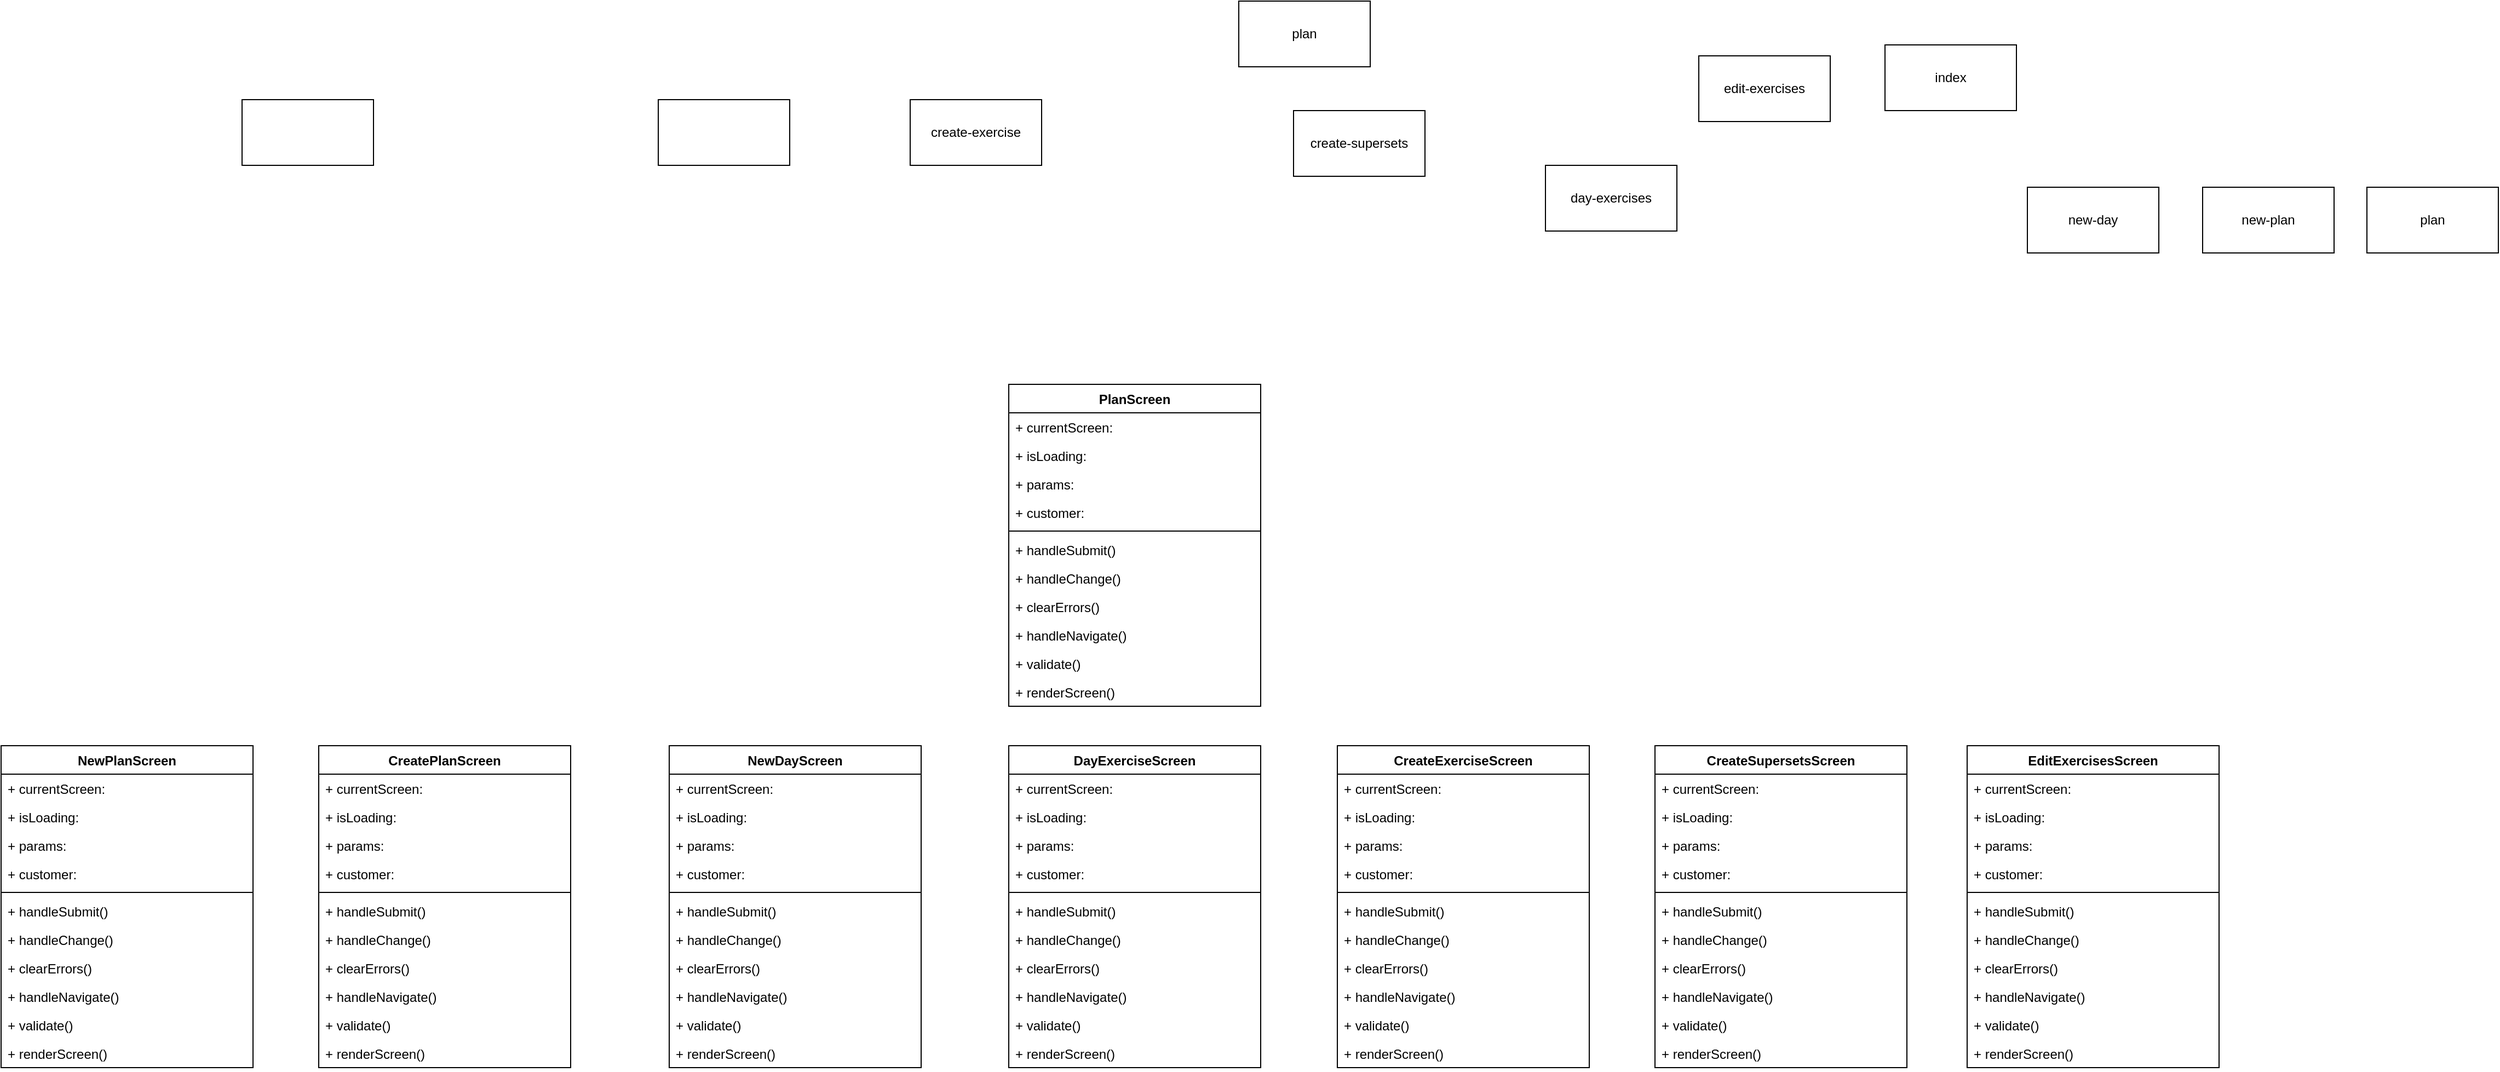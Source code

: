 <mxfile version="22.1.2" type="device">
  <diagram name="Page-1" id="orhrb_U4sWPSwwTpzmI8">
    <mxGraphModel dx="1853" dy="678" grid="1" gridSize="10" guides="1" tooltips="1" connect="1" arrows="1" fold="1" page="1" pageScale="1" pageWidth="827" pageHeight="1169" math="0" shadow="0">
      <root>
        <mxCell id="0" />
        <mxCell id="1" parent="0" />
        <mxCell id="VMNlSWo_XP4fWmH7iIUI-1" value="" style="rounded=0;whiteSpace=wrap;html=1;" parent="1" vertex="1">
          <mxGeometry x="-180" y="200" width="120" height="60" as="geometry" />
        </mxCell>
        <mxCell id="VMNlSWo_XP4fWmH7iIUI-2" value="" style="rounded=0;whiteSpace=wrap;html=1;" parent="1" vertex="1">
          <mxGeometry x="200" y="200" width="120" height="60" as="geometry" />
        </mxCell>
        <mxCell id="VMNlSWo_XP4fWmH7iIUI-3" value="plan" style="rounded=0;whiteSpace=wrap;html=1;" parent="1" vertex="1">
          <mxGeometry x="730" y="110" width="120" height="60" as="geometry" />
        </mxCell>
        <mxCell id="VMNlSWo_XP4fWmH7iIUI-5" value="create-exercise" style="rounded=0;whiteSpace=wrap;html=1;" parent="1" vertex="1">
          <mxGeometry x="430" y="200" width="120" height="60" as="geometry" />
        </mxCell>
        <mxCell id="VMNlSWo_XP4fWmH7iIUI-7" value="create-supersets" style="rounded=0;whiteSpace=wrap;html=1;" parent="1" vertex="1">
          <mxGeometry x="780" y="210" width="120" height="60" as="geometry" />
        </mxCell>
        <mxCell id="VMNlSWo_XP4fWmH7iIUI-8" value="day-exercises" style="rounded=0;whiteSpace=wrap;html=1;" parent="1" vertex="1">
          <mxGeometry x="1010" y="260" width="120" height="60" as="geometry" />
        </mxCell>
        <mxCell id="VMNlSWo_XP4fWmH7iIUI-9" value="edit-exercises" style="rounded=0;whiteSpace=wrap;html=1;" parent="1" vertex="1">
          <mxGeometry x="1150" y="160" width="120" height="60" as="geometry" />
        </mxCell>
        <mxCell id="VMNlSWo_XP4fWmH7iIUI-10" value="index" style="rounded=0;whiteSpace=wrap;html=1;" parent="1" vertex="1">
          <mxGeometry x="1320" y="150" width="120" height="60" as="geometry" />
        </mxCell>
        <mxCell id="VMNlSWo_XP4fWmH7iIUI-11" value="new-day" style="rounded=0;whiteSpace=wrap;html=1;" parent="1" vertex="1">
          <mxGeometry x="1450" y="280" width="120" height="60" as="geometry" />
        </mxCell>
        <mxCell id="VMNlSWo_XP4fWmH7iIUI-12" value="new-plan" style="rounded=0;whiteSpace=wrap;html=1;" parent="1" vertex="1">
          <mxGeometry x="1610" y="280" width="120" height="60" as="geometry" />
        </mxCell>
        <mxCell id="VMNlSWo_XP4fWmH7iIUI-13" value="plan" style="rounded=0;whiteSpace=wrap;html=1;" parent="1" vertex="1">
          <mxGeometry x="1760" y="280" width="120" height="60" as="geometry" />
        </mxCell>
        <mxCell id="VMNlSWo_XP4fWmH7iIUI-15" value="PlanScreen" style="swimlane;fontStyle=1;align=center;verticalAlign=top;childLayout=stackLayout;horizontal=1;startSize=26;horizontalStack=0;resizeParent=1;resizeParentMax=0;resizeLast=0;collapsible=1;marginBottom=0;whiteSpace=wrap;html=1;" parent="1" vertex="1">
          <mxGeometry x="520" y="460" width="230" height="294" as="geometry" />
        </mxCell>
        <mxCell id="VMNlSWo_XP4fWmH7iIUI-16" value="+&amp;nbsp;currentScreen&lt;span style=&quot;background-color: initial;&quot;&gt;:&amp;nbsp;&lt;br&gt;&lt;/span&gt;" style="text;strokeColor=none;fillColor=none;align=left;verticalAlign=top;spacingLeft=4;spacingRight=4;overflow=hidden;rotatable=0;points=[[0,0.5],[1,0.5]];portConstraint=eastwest;whiteSpace=wrap;html=1;" parent="VMNlSWo_XP4fWmH7iIUI-15" vertex="1">
          <mxGeometry y="26" width="230" height="26" as="geometry" />
        </mxCell>
        <mxCell id="VMNlSWo_XP4fWmH7iIUI-19" value="+&amp;nbsp;isLoading&lt;span style=&quot;background-color: initial;&quot;&gt;:&amp;nbsp;&lt;/span&gt;" style="text;strokeColor=none;fillColor=none;align=left;verticalAlign=top;spacingLeft=4;spacingRight=4;overflow=hidden;rotatable=0;points=[[0,0.5],[1,0.5]];portConstraint=eastwest;whiteSpace=wrap;html=1;" parent="VMNlSWo_XP4fWmH7iIUI-15" vertex="1">
          <mxGeometry y="52" width="230" height="26" as="geometry" />
        </mxCell>
        <mxCell id="VMNlSWo_XP4fWmH7iIUI-20" value="+&amp;nbsp;params&lt;span style=&quot;background-color: initial;&quot;&gt;:&amp;nbsp;&lt;/span&gt;" style="text;strokeColor=none;fillColor=none;align=left;verticalAlign=top;spacingLeft=4;spacingRight=4;overflow=hidden;rotatable=0;points=[[0,0.5],[1,0.5]];portConstraint=eastwest;whiteSpace=wrap;html=1;" parent="VMNlSWo_XP4fWmH7iIUI-15" vertex="1">
          <mxGeometry y="78" width="230" height="26" as="geometry" />
        </mxCell>
        <mxCell id="VMNlSWo_XP4fWmH7iIUI-21" value="+&amp;nbsp;customer&lt;span style=&quot;background-color: initial;&quot;&gt;:&amp;nbsp;&lt;/span&gt;" style="text;strokeColor=none;fillColor=none;align=left;verticalAlign=top;spacingLeft=4;spacingRight=4;overflow=hidden;rotatable=0;points=[[0,0.5],[1,0.5]];portConstraint=eastwest;whiteSpace=wrap;html=1;" parent="VMNlSWo_XP4fWmH7iIUI-15" vertex="1">
          <mxGeometry y="104" width="230" height="26" as="geometry" />
        </mxCell>
        <mxCell id="VMNlSWo_XP4fWmH7iIUI-17" value="" style="line;strokeWidth=1;fillColor=none;align=left;verticalAlign=middle;spacingTop=-1;spacingLeft=3;spacingRight=3;rotatable=0;labelPosition=right;points=[];portConstraint=eastwest;strokeColor=inherit;" parent="VMNlSWo_XP4fWmH7iIUI-15" vertex="1">
          <mxGeometry y="130" width="230" height="8" as="geometry" />
        </mxCell>
        <mxCell id="VMNlSWo_XP4fWmH7iIUI-18" value="+ handleSubmit()" style="text;strokeColor=none;fillColor=none;align=left;verticalAlign=top;spacingLeft=4;spacingRight=4;overflow=hidden;rotatable=0;points=[[0,0.5],[1,0.5]];portConstraint=eastwest;whiteSpace=wrap;html=1;" parent="VMNlSWo_XP4fWmH7iIUI-15" vertex="1">
          <mxGeometry y="138" width="230" height="26" as="geometry" />
        </mxCell>
        <mxCell id="VMNlSWo_XP4fWmH7iIUI-29" value="+&amp;nbsp;handleChange&lt;span style=&quot;background-color: initial;&quot;&gt;()&lt;/span&gt;" style="text;strokeColor=none;fillColor=none;align=left;verticalAlign=top;spacingLeft=4;spacingRight=4;overflow=hidden;rotatable=0;points=[[0,0.5],[1,0.5]];portConstraint=eastwest;whiteSpace=wrap;html=1;" parent="VMNlSWo_XP4fWmH7iIUI-15" vertex="1">
          <mxGeometry y="164" width="230" height="26" as="geometry" />
        </mxCell>
        <mxCell id="VMNlSWo_XP4fWmH7iIUI-30" value="+ clearErrors()" style="text;strokeColor=none;fillColor=none;align=left;verticalAlign=top;spacingLeft=4;spacingRight=4;overflow=hidden;rotatable=0;points=[[0,0.5],[1,0.5]];portConstraint=eastwest;whiteSpace=wrap;html=1;" parent="VMNlSWo_XP4fWmH7iIUI-15" vertex="1">
          <mxGeometry y="190" width="230" height="26" as="geometry" />
        </mxCell>
        <mxCell id="VMNlSWo_XP4fWmH7iIUI-31" value="+ handleNavigate()" style="text;strokeColor=none;fillColor=none;align=left;verticalAlign=top;spacingLeft=4;spacingRight=4;overflow=hidden;rotatable=0;points=[[0,0.5],[1,0.5]];portConstraint=eastwest;whiteSpace=wrap;html=1;" parent="VMNlSWo_XP4fWmH7iIUI-15" vertex="1">
          <mxGeometry y="216" width="230" height="26" as="geometry" />
        </mxCell>
        <mxCell id="VMNlSWo_XP4fWmH7iIUI-32" value="+ validate()" style="text;strokeColor=none;fillColor=none;align=left;verticalAlign=top;spacingLeft=4;spacingRight=4;overflow=hidden;rotatable=0;points=[[0,0.5],[1,0.5]];portConstraint=eastwest;whiteSpace=wrap;html=1;" parent="VMNlSWo_XP4fWmH7iIUI-15" vertex="1">
          <mxGeometry y="242" width="230" height="26" as="geometry" />
        </mxCell>
        <mxCell id="VMNlSWo_XP4fWmH7iIUI-33" value="+ renderScreen()" style="text;strokeColor=none;fillColor=none;align=left;verticalAlign=top;spacingLeft=4;spacingRight=4;overflow=hidden;rotatable=0;points=[[0,0.5],[1,0.5]];portConstraint=eastwest;whiteSpace=wrap;html=1;" parent="VMNlSWo_XP4fWmH7iIUI-15" vertex="1">
          <mxGeometry y="268" width="230" height="26" as="geometry" />
        </mxCell>
        <mxCell id="VMNlSWo_XP4fWmH7iIUI-36" value="NewPlanScreen" style="swimlane;fontStyle=1;align=center;verticalAlign=top;childLayout=stackLayout;horizontal=1;startSize=26;horizontalStack=0;resizeParent=1;resizeParentMax=0;resizeLast=0;collapsible=1;marginBottom=0;whiteSpace=wrap;html=1;" parent="1" vertex="1">
          <mxGeometry x="-400" y="790" width="230" height="294" as="geometry" />
        </mxCell>
        <mxCell id="VMNlSWo_XP4fWmH7iIUI-37" value="+&amp;nbsp;currentScreen&lt;span style=&quot;background-color: initial;&quot;&gt;:&amp;nbsp;&lt;br&gt;&lt;/span&gt;" style="text;strokeColor=none;fillColor=none;align=left;verticalAlign=top;spacingLeft=4;spacingRight=4;overflow=hidden;rotatable=0;points=[[0,0.5],[1,0.5]];portConstraint=eastwest;whiteSpace=wrap;html=1;" parent="VMNlSWo_XP4fWmH7iIUI-36" vertex="1">
          <mxGeometry y="26" width="230" height="26" as="geometry" />
        </mxCell>
        <mxCell id="VMNlSWo_XP4fWmH7iIUI-38" value="+&amp;nbsp;isLoading&lt;span style=&quot;background-color: initial;&quot;&gt;:&amp;nbsp;&lt;/span&gt;" style="text;strokeColor=none;fillColor=none;align=left;verticalAlign=top;spacingLeft=4;spacingRight=4;overflow=hidden;rotatable=0;points=[[0,0.5],[1,0.5]];portConstraint=eastwest;whiteSpace=wrap;html=1;" parent="VMNlSWo_XP4fWmH7iIUI-36" vertex="1">
          <mxGeometry y="52" width="230" height="26" as="geometry" />
        </mxCell>
        <mxCell id="VMNlSWo_XP4fWmH7iIUI-39" value="+&amp;nbsp;params&lt;span style=&quot;background-color: initial;&quot;&gt;:&amp;nbsp;&lt;/span&gt;" style="text;strokeColor=none;fillColor=none;align=left;verticalAlign=top;spacingLeft=4;spacingRight=4;overflow=hidden;rotatable=0;points=[[0,0.5],[1,0.5]];portConstraint=eastwest;whiteSpace=wrap;html=1;" parent="VMNlSWo_XP4fWmH7iIUI-36" vertex="1">
          <mxGeometry y="78" width="230" height="26" as="geometry" />
        </mxCell>
        <mxCell id="VMNlSWo_XP4fWmH7iIUI-40" value="+&amp;nbsp;customer&lt;span style=&quot;background-color: initial;&quot;&gt;:&amp;nbsp;&lt;/span&gt;" style="text;strokeColor=none;fillColor=none;align=left;verticalAlign=top;spacingLeft=4;spacingRight=4;overflow=hidden;rotatable=0;points=[[0,0.5],[1,0.5]];portConstraint=eastwest;whiteSpace=wrap;html=1;" parent="VMNlSWo_XP4fWmH7iIUI-36" vertex="1">
          <mxGeometry y="104" width="230" height="26" as="geometry" />
        </mxCell>
        <mxCell id="VMNlSWo_XP4fWmH7iIUI-41" value="" style="line;strokeWidth=1;fillColor=none;align=left;verticalAlign=middle;spacingTop=-1;spacingLeft=3;spacingRight=3;rotatable=0;labelPosition=right;points=[];portConstraint=eastwest;strokeColor=inherit;" parent="VMNlSWo_XP4fWmH7iIUI-36" vertex="1">
          <mxGeometry y="130" width="230" height="8" as="geometry" />
        </mxCell>
        <mxCell id="VMNlSWo_XP4fWmH7iIUI-42" value="+ handleSubmit()" style="text;strokeColor=none;fillColor=none;align=left;verticalAlign=top;spacingLeft=4;spacingRight=4;overflow=hidden;rotatable=0;points=[[0,0.5],[1,0.5]];portConstraint=eastwest;whiteSpace=wrap;html=1;" parent="VMNlSWo_XP4fWmH7iIUI-36" vertex="1">
          <mxGeometry y="138" width="230" height="26" as="geometry" />
        </mxCell>
        <mxCell id="VMNlSWo_XP4fWmH7iIUI-43" value="+&amp;nbsp;handleChange&lt;span style=&quot;background-color: initial;&quot;&gt;()&lt;/span&gt;" style="text;strokeColor=none;fillColor=none;align=left;verticalAlign=top;spacingLeft=4;spacingRight=4;overflow=hidden;rotatable=0;points=[[0,0.5],[1,0.5]];portConstraint=eastwest;whiteSpace=wrap;html=1;" parent="VMNlSWo_XP4fWmH7iIUI-36" vertex="1">
          <mxGeometry y="164" width="230" height="26" as="geometry" />
        </mxCell>
        <mxCell id="VMNlSWo_XP4fWmH7iIUI-44" value="+ clearErrors()" style="text;strokeColor=none;fillColor=none;align=left;verticalAlign=top;spacingLeft=4;spacingRight=4;overflow=hidden;rotatable=0;points=[[0,0.5],[1,0.5]];portConstraint=eastwest;whiteSpace=wrap;html=1;" parent="VMNlSWo_XP4fWmH7iIUI-36" vertex="1">
          <mxGeometry y="190" width="230" height="26" as="geometry" />
        </mxCell>
        <mxCell id="VMNlSWo_XP4fWmH7iIUI-45" value="+ handleNavigate()" style="text;strokeColor=none;fillColor=none;align=left;verticalAlign=top;spacingLeft=4;spacingRight=4;overflow=hidden;rotatable=0;points=[[0,0.5],[1,0.5]];portConstraint=eastwest;whiteSpace=wrap;html=1;" parent="VMNlSWo_XP4fWmH7iIUI-36" vertex="1">
          <mxGeometry y="216" width="230" height="26" as="geometry" />
        </mxCell>
        <mxCell id="VMNlSWo_XP4fWmH7iIUI-46" value="+ validate()" style="text;strokeColor=none;fillColor=none;align=left;verticalAlign=top;spacingLeft=4;spacingRight=4;overflow=hidden;rotatable=0;points=[[0,0.5],[1,0.5]];portConstraint=eastwest;whiteSpace=wrap;html=1;" parent="VMNlSWo_XP4fWmH7iIUI-36" vertex="1">
          <mxGeometry y="242" width="230" height="26" as="geometry" />
        </mxCell>
        <mxCell id="VMNlSWo_XP4fWmH7iIUI-47" value="+ renderScreen()" style="text;strokeColor=none;fillColor=none;align=left;verticalAlign=top;spacingLeft=4;spacingRight=4;overflow=hidden;rotatable=0;points=[[0,0.5],[1,0.5]];portConstraint=eastwest;whiteSpace=wrap;html=1;" parent="VMNlSWo_XP4fWmH7iIUI-36" vertex="1">
          <mxGeometry y="268" width="230" height="26" as="geometry" />
        </mxCell>
        <mxCell id="VMNlSWo_XP4fWmH7iIUI-50" value="CreatePlanScreen" style="swimlane;fontStyle=1;align=center;verticalAlign=top;childLayout=stackLayout;horizontal=1;startSize=26;horizontalStack=0;resizeParent=1;resizeParentMax=0;resizeLast=0;collapsible=1;marginBottom=0;whiteSpace=wrap;html=1;" parent="1" vertex="1">
          <mxGeometry x="-110" y="790" width="230" height="294" as="geometry" />
        </mxCell>
        <mxCell id="VMNlSWo_XP4fWmH7iIUI-51" value="+&amp;nbsp;currentScreen&lt;span style=&quot;background-color: initial;&quot;&gt;:&amp;nbsp;&lt;br&gt;&lt;/span&gt;" style="text;strokeColor=none;fillColor=none;align=left;verticalAlign=top;spacingLeft=4;spacingRight=4;overflow=hidden;rotatable=0;points=[[0,0.5],[1,0.5]];portConstraint=eastwest;whiteSpace=wrap;html=1;" parent="VMNlSWo_XP4fWmH7iIUI-50" vertex="1">
          <mxGeometry y="26" width="230" height="26" as="geometry" />
        </mxCell>
        <mxCell id="VMNlSWo_XP4fWmH7iIUI-52" value="+&amp;nbsp;isLoading&lt;span style=&quot;background-color: initial;&quot;&gt;:&amp;nbsp;&lt;/span&gt;" style="text;strokeColor=none;fillColor=none;align=left;verticalAlign=top;spacingLeft=4;spacingRight=4;overflow=hidden;rotatable=0;points=[[0,0.5],[1,0.5]];portConstraint=eastwest;whiteSpace=wrap;html=1;" parent="VMNlSWo_XP4fWmH7iIUI-50" vertex="1">
          <mxGeometry y="52" width="230" height="26" as="geometry" />
        </mxCell>
        <mxCell id="VMNlSWo_XP4fWmH7iIUI-53" value="+&amp;nbsp;params&lt;span style=&quot;background-color: initial;&quot;&gt;:&amp;nbsp;&lt;/span&gt;" style="text;strokeColor=none;fillColor=none;align=left;verticalAlign=top;spacingLeft=4;spacingRight=4;overflow=hidden;rotatable=0;points=[[0,0.5],[1,0.5]];portConstraint=eastwest;whiteSpace=wrap;html=1;" parent="VMNlSWo_XP4fWmH7iIUI-50" vertex="1">
          <mxGeometry y="78" width="230" height="26" as="geometry" />
        </mxCell>
        <mxCell id="VMNlSWo_XP4fWmH7iIUI-54" value="+&amp;nbsp;customer&lt;span style=&quot;background-color: initial;&quot;&gt;:&amp;nbsp;&lt;/span&gt;" style="text;strokeColor=none;fillColor=none;align=left;verticalAlign=top;spacingLeft=4;spacingRight=4;overflow=hidden;rotatable=0;points=[[0,0.5],[1,0.5]];portConstraint=eastwest;whiteSpace=wrap;html=1;" parent="VMNlSWo_XP4fWmH7iIUI-50" vertex="1">
          <mxGeometry y="104" width="230" height="26" as="geometry" />
        </mxCell>
        <mxCell id="VMNlSWo_XP4fWmH7iIUI-55" value="" style="line;strokeWidth=1;fillColor=none;align=left;verticalAlign=middle;spacingTop=-1;spacingLeft=3;spacingRight=3;rotatable=0;labelPosition=right;points=[];portConstraint=eastwest;strokeColor=inherit;" parent="VMNlSWo_XP4fWmH7iIUI-50" vertex="1">
          <mxGeometry y="130" width="230" height="8" as="geometry" />
        </mxCell>
        <mxCell id="VMNlSWo_XP4fWmH7iIUI-56" value="+ handleSubmit()" style="text;strokeColor=none;fillColor=none;align=left;verticalAlign=top;spacingLeft=4;spacingRight=4;overflow=hidden;rotatable=0;points=[[0,0.5],[1,0.5]];portConstraint=eastwest;whiteSpace=wrap;html=1;" parent="VMNlSWo_XP4fWmH7iIUI-50" vertex="1">
          <mxGeometry y="138" width="230" height="26" as="geometry" />
        </mxCell>
        <mxCell id="VMNlSWo_XP4fWmH7iIUI-57" value="+&amp;nbsp;handleChange&lt;span style=&quot;background-color: initial;&quot;&gt;()&lt;/span&gt;" style="text;strokeColor=none;fillColor=none;align=left;verticalAlign=top;spacingLeft=4;spacingRight=4;overflow=hidden;rotatable=0;points=[[0,0.5],[1,0.5]];portConstraint=eastwest;whiteSpace=wrap;html=1;" parent="VMNlSWo_XP4fWmH7iIUI-50" vertex="1">
          <mxGeometry y="164" width="230" height="26" as="geometry" />
        </mxCell>
        <mxCell id="VMNlSWo_XP4fWmH7iIUI-58" value="+ clearErrors()" style="text;strokeColor=none;fillColor=none;align=left;verticalAlign=top;spacingLeft=4;spacingRight=4;overflow=hidden;rotatable=0;points=[[0,0.5],[1,0.5]];portConstraint=eastwest;whiteSpace=wrap;html=1;" parent="VMNlSWo_XP4fWmH7iIUI-50" vertex="1">
          <mxGeometry y="190" width="230" height="26" as="geometry" />
        </mxCell>
        <mxCell id="VMNlSWo_XP4fWmH7iIUI-59" value="+ handleNavigate()" style="text;strokeColor=none;fillColor=none;align=left;verticalAlign=top;spacingLeft=4;spacingRight=4;overflow=hidden;rotatable=0;points=[[0,0.5],[1,0.5]];portConstraint=eastwest;whiteSpace=wrap;html=1;" parent="VMNlSWo_XP4fWmH7iIUI-50" vertex="1">
          <mxGeometry y="216" width="230" height="26" as="geometry" />
        </mxCell>
        <mxCell id="VMNlSWo_XP4fWmH7iIUI-60" value="+ validate()" style="text;strokeColor=none;fillColor=none;align=left;verticalAlign=top;spacingLeft=4;spacingRight=4;overflow=hidden;rotatable=0;points=[[0,0.5],[1,0.5]];portConstraint=eastwest;whiteSpace=wrap;html=1;" parent="VMNlSWo_XP4fWmH7iIUI-50" vertex="1">
          <mxGeometry y="242" width="230" height="26" as="geometry" />
        </mxCell>
        <mxCell id="VMNlSWo_XP4fWmH7iIUI-61" value="+ renderScreen()" style="text;strokeColor=none;fillColor=none;align=left;verticalAlign=top;spacingLeft=4;spacingRight=4;overflow=hidden;rotatable=0;points=[[0,0.5],[1,0.5]];portConstraint=eastwest;whiteSpace=wrap;html=1;" parent="VMNlSWo_XP4fWmH7iIUI-50" vertex="1">
          <mxGeometry y="268" width="230" height="26" as="geometry" />
        </mxCell>
        <mxCell id="VMNlSWo_XP4fWmH7iIUI-62" value="NewDayScreen" style="swimlane;fontStyle=1;align=center;verticalAlign=top;childLayout=stackLayout;horizontal=1;startSize=26;horizontalStack=0;resizeParent=1;resizeParentMax=0;resizeLast=0;collapsible=1;marginBottom=0;whiteSpace=wrap;html=1;" parent="1" vertex="1">
          <mxGeometry x="210" y="790" width="230" height="294" as="geometry" />
        </mxCell>
        <mxCell id="VMNlSWo_XP4fWmH7iIUI-63" value="+&amp;nbsp;currentScreen&lt;span style=&quot;background-color: initial;&quot;&gt;:&amp;nbsp;&lt;br&gt;&lt;/span&gt;" style="text;strokeColor=none;fillColor=none;align=left;verticalAlign=top;spacingLeft=4;spacingRight=4;overflow=hidden;rotatable=0;points=[[0,0.5],[1,0.5]];portConstraint=eastwest;whiteSpace=wrap;html=1;" parent="VMNlSWo_XP4fWmH7iIUI-62" vertex="1">
          <mxGeometry y="26" width="230" height="26" as="geometry" />
        </mxCell>
        <mxCell id="VMNlSWo_XP4fWmH7iIUI-64" value="+&amp;nbsp;isLoading&lt;span style=&quot;background-color: initial;&quot;&gt;:&amp;nbsp;&lt;/span&gt;" style="text;strokeColor=none;fillColor=none;align=left;verticalAlign=top;spacingLeft=4;spacingRight=4;overflow=hidden;rotatable=0;points=[[0,0.5],[1,0.5]];portConstraint=eastwest;whiteSpace=wrap;html=1;" parent="VMNlSWo_XP4fWmH7iIUI-62" vertex="1">
          <mxGeometry y="52" width="230" height="26" as="geometry" />
        </mxCell>
        <mxCell id="VMNlSWo_XP4fWmH7iIUI-65" value="+&amp;nbsp;params&lt;span style=&quot;background-color: initial;&quot;&gt;:&amp;nbsp;&lt;/span&gt;" style="text;strokeColor=none;fillColor=none;align=left;verticalAlign=top;spacingLeft=4;spacingRight=4;overflow=hidden;rotatable=0;points=[[0,0.5],[1,0.5]];portConstraint=eastwest;whiteSpace=wrap;html=1;" parent="VMNlSWo_XP4fWmH7iIUI-62" vertex="1">
          <mxGeometry y="78" width="230" height="26" as="geometry" />
        </mxCell>
        <mxCell id="VMNlSWo_XP4fWmH7iIUI-66" value="+&amp;nbsp;customer&lt;span style=&quot;background-color: initial;&quot;&gt;:&amp;nbsp;&lt;/span&gt;" style="text;strokeColor=none;fillColor=none;align=left;verticalAlign=top;spacingLeft=4;spacingRight=4;overflow=hidden;rotatable=0;points=[[0,0.5],[1,0.5]];portConstraint=eastwest;whiteSpace=wrap;html=1;" parent="VMNlSWo_XP4fWmH7iIUI-62" vertex="1">
          <mxGeometry y="104" width="230" height="26" as="geometry" />
        </mxCell>
        <mxCell id="VMNlSWo_XP4fWmH7iIUI-67" value="" style="line;strokeWidth=1;fillColor=none;align=left;verticalAlign=middle;spacingTop=-1;spacingLeft=3;spacingRight=3;rotatable=0;labelPosition=right;points=[];portConstraint=eastwest;strokeColor=inherit;" parent="VMNlSWo_XP4fWmH7iIUI-62" vertex="1">
          <mxGeometry y="130" width="230" height="8" as="geometry" />
        </mxCell>
        <mxCell id="VMNlSWo_XP4fWmH7iIUI-68" value="+ handleSubmit()" style="text;strokeColor=none;fillColor=none;align=left;verticalAlign=top;spacingLeft=4;spacingRight=4;overflow=hidden;rotatable=0;points=[[0,0.5],[1,0.5]];portConstraint=eastwest;whiteSpace=wrap;html=1;" parent="VMNlSWo_XP4fWmH7iIUI-62" vertex="1">
          <mxGeometry y="138" width="230" height="26" as="geometry" />
        </mxCell>
        <mxCell id="VMNlSWo_XP4fWmH7iIUI-69" value="+&amp;nbsp;handleChange&lt;span style=&quot;background-color: initial;&quot;&gt;()&lt;/span&gt;" style="text;strokeColor=none;fillColor=none;align=left;verticalAlign=top;spacingLeft=4;spacingRight=4;overflow=hidden;rotatable=0;points=[[0,0.5],[1,0.5]];portConstraint=eastwest;whiteSpace=wrap;html=1;" parent="VMNlSWo_XP4fWmH7iIUI-62" vertex="1">
          <mxGeometry y="164" width="230" height="26" as="geometry" />
        </mxCell>
        <mxCell id="VMNlSWo_XP4fWmH7iIUI-70" value="+ clearErrors()" style="text;strokeColor=none;fillColor=none;align=left;verticalAlign=top;spacingLeft=4;spacingRight=4;overflow=hidden;rotatable=0;points=[[0,0.5],[1,0.5]];portConstraint=eastwest;whiteSpace=wrap;html=1;" parent="VMNlSWo_XP4fWmH7iIUI-62" vertex="1">
          <mxGeometry y="190" width="230" height="26" as="geometry" />
        </mxCell>
        <mxCell id="VMNlSWo_XP4fWmH7iIUI-71" value="+ handleNavigate()" style="text;strokeColor=none;fillColor=none;align=left;verticalAlign=top;spacingLeft=4;spacingRight=4;overflow=hidden;rotatable=0;points=[[0,0.5],[1,0.5]];portConstraint=eastwest;whiteSpace=wrap;html=1;" parent="VMNlSWo_XP4fWmH7iIUI-62" vertex="1">
          <mxGeometry y="216" width="230" height="26" as="geometry" />
        </mxCell>
        <mxCell id="VMNlSWo_XP4fWmH7iIUI-72" value="+ validate()" style="text;strokeColor=none;fillColor=none;align=left;verticalAlign=top;spacingLeft=4;spacingRight=4;overflow=hidden;rotatable=0;points=[[0,0.5],[1,0.5]];portConstraint=eastwest;whiteSpace=wrap;html=1;" parent="VMNlSWo_XP4fWmH7iIUI-62" vertex="1">
          <mxGeometry y="242" width="230" height="26" as="geometry" />
        </mxCell>
        <mxCell id="VMNlSWo_XP4fWmH7iIUI-73" value="+ renderScreen()" style="text;strokeColor=none;fillColor=none;align=left;verticalAlign=top;spacingLeft=4;spacingRight=4;overflow=hidden;rotatable=0;points=[[0,0.5],[1,0.5]];portConstraint=eastwest;whiteSpace=wrap;html=1;" parent="VMNlSWo_XP4fWmH7iIUI-62" vertex="1">
          <mxGeometry y="268" width="230" height="26" as="geometry" />
        </mxCell>
        <mxCell id="VMNlSWo_XP4fWmH7iIUI-74" value="DayExerciseScreen" style="swimlane;fontStyle=1;align=center;verticalAlign=top;childLayout=stackLayout;horizontal=1;startSize=26;horizontalStack=0;resizeParent=1;resizeParentMax=0;resizeLast=0;collapsible=1;marginBottom=0;whiteSpace=wrap;html=1;" parent="1" vertex="1">
          <mxGeometry x="520" y="790" width="230" height="294" as="geometry" />
        </mxCell>
        <mxCell id="VMNlSWo_XP4fWmH7iIUI-75" value="+&amp;nbsp;currentScreen&lt;span style=&quot;background-color: initial;&quot;&gt;:&amp;nbsp;&lt;br&gt;&lt;/span&gt;" style="text;strokeColor=none;fillColor=none;align=left;verticalAlign=top;spacingLeft=4;spacingRight=4;overflow=hidden;rotatable=0;points=[[0,0.5],[1,0.5]];portConstraint=eastwest;whiteSpace=wrap;html=1;" parent="VMNlSWo_XP4fWmH7iIUI-74" vertex="1">
          <mxGeometry y="26" width="230" height="26" as="geometry" />
        </mxCell>
        <mxCell id="VMNlSWo_XP4fWmH7iIUI-76" value="+&amp;nbsp;isLoading&lt;span style=&quot;background-color: initial;&quot;&gt;:&amp;nbsp;&lt;/span&gt;" style="text;strokeColor=none;fillColor=none;align=left;verticalAlign=top;spacingLeft=4;spacingRight=4;overflow=hidden;rotatable=0;points=[[0,0.5],[1,0.5]];portConstraint=eastwest;whiteSpace=wrap;html=1;" parent="VMNlSWo_XP4fWmH7iIUI-74" vertex="1">
          <mxGeometry y="52" width="230" height="26" as="geometry" />
        </mxCell>
        <mxCell id="VMNlSWo_XP4fWmH7iIUI-77" value="+&amp;nbsp;params&lt;span style=&quot;background-color: initial;&quot;&gt;:&amp;nbsp;&lt;/span&gt;" style="text;strokeColor=none;fillColor=none;align=left;verticalAlign=top;spacingLeft=4;spacingRight=4;overflow=hidden;rotatable=0;points=[[0,0.5],[1,0.5]];portConstraint=eastwest;whiteSpace=wrap;html=1;" parent="VMNlSWo_XP4fWmH7iIUI-74" vertex="1">
          <mxGeometry y="78" width="230" height="26" as="geometry" />
        </mxCell>
        <mxCell id="VMNlSWo_XP4fWmH7iIUI-78" value="+&amp;nbsp;customer&lt;span style=&quot;background-color: initial;&quot;&gt;:&amp;nbsp;&lt;/span&gt;" style="text;strokeColor=none;fillColor=none;align=left;verticalAlign=top;spacingLeft=4;spacingRight=4;overflow=hidden;rotatable=0;points=[[0,0.5],[1,0.5]];portConstraint=eastwest;whiteSpace=wrap;html=1;" parent="VMNlSWo_XP4fWmH7iIUI-74" vertex="1">
          <mxGeometry y="104" width="230" height="26" as="geometry" />
        </mxCell>
        <mxCell id="VMNlSWo_XP4fWmH7iIUI-79" value="" style="line;strokeWidth=1;fillColor=none;align=left;verticalAlign=middle;spacingTop=-1;spacingLeft=3;spacingRight=3;rotatable=0;labelPosition=right;points=[];portConstraint=eastwest;strokeColor=inherit;" parent="VMNlSWo_XP4fWmH7iIUI-74" vertex="1">
          <mxGeometry y="130" width="230" height="8" as="geometry" />
        </mxCell>
        <mxCell id="VMNlSWo_XP4fWmH7iIUI-80" value="+ handleSubmit()" style="text;strokeColor=none;fillColor=none;align=left;verticalAlign=top;spacingLeft=4;spacingRight=4;overflow=hidden;rotatable=0;points=[[0,0.5],[1,0.5]];portConstraint=eastwest;whiteSpace=wrap;html=1;" parent="VMNlSWo_XP4fWmH7iIUI-74" vertex="1">
          <mxGeometry y="138" width="230" height="26" as="geometry" />
        </mxCell>
        <mxCell id="VMNlSWo_XP4fWmH7iIUI-81" value="+&amp;nbsp;handleChange&lt;span style=&quot;background-color: initial;&quot;&gt;()&lt;/span&gt;" style="text;strokeColor=none;fillColor=none;align=left;verticalAlign=top;spacingLeft=4;spacingRight=4;overflow=hidden;rotatable=0;points=[[0,0.5],[1,0.5]];portConstraint=eastwest;whiteSpace=wrap;html=1;" parent="VMNlSWo_XP4fWmH7iIUI-74" vertex="1">
          <mxGeometry y="164" width="230" height="26" as="geometry" />
        </mxCell>
        <mxCell id="VMNlSWo_XP4fWmH7iIUI-82" value="+ clearErrors()" style="text;strokeColor=none;fillColor=none;align=left;verticalAlign=top;spacingLeft=4;spacingRight=4;overflow=hidden;rotatable=0;points=[[0,0.5],[1,0.5]];portConstraint=eastwest;whiteSpace=wrap;html=1;" parent="VMNlSWo_XP4fWmH7iIUI-74" vertex="1">
          <mxGeometry y="190" width="230" height="26" as="geometry" />
        </mxCell>
        <mxCell id="VMNlSWo_XP4fWmH7iIUI-83" value="+ handleNavigate()" style="text;strokeColor=none;fillColor=none;align=left;verticalAlign=top;spacingLeft=4;spacingRight=4;overflow=hidden;rotatable=0;points=[[0,0.5],[1,0.5]];portConstraint=eastwest;whiteSpace=wrap;html=1;" parent="VMNlSWo_XP4fWmH7iIUI-74" vertex="1">
          <mxGeometry y="216" width="230" height="26" as="geometry" />
        </mxCell>
        <mxCell id="VMNlSWo_XP4fWmH7iIUI-84" value="+ validate()" style="text;strokeColor=none;fillColor=none;align=left;verticalAlign=top;spacingLeft=4;spacingRight=4;overflow=hidden;rotatable=0;points=[[0,0.5],[1,0.5]];portConstraint=eastwest;whiteSpace=wrap;html=1;" parent="VMNlSWo_XP4fWmH7iIUI-74" vertex="1">
          <mxGeometry y="242" width="230" height="26" as="geometry" />
        </mxCell>
        <mxCell id="VMNlSWo_XP4fWmH7iIUI-85" value="+ renderScreen()" style="text;strokeColor=none;fillColor=none;align=left;verticalAlign=top;spacingLeft=4;spacingRight=4;overflow=hidden;rotatable=0;points=[[0,0.5],[1,0.5]];portConstraint=eastwest;whiteSpace=wrap;html=1;" parent="VMNlSWo_XP4fWmH7iIUI-74" vertex="1">
          <mxGeometry y="268" width="230" height="26" as="geometry" />
        </mxCell>
        <mxCell id="VMNlSWo_XP4fWmH7iIUI-86" value="CreateExerciseScreen" style="swimlane;fontStyle=1;align=center;verticalAlign=top;childLayout=stackLayout;horizontal=1;startSize=26;horizontalStack=0;resizeParent=1;resizeParentMax=0;resizeLast=0;collapsible=1;marginBottom=0;whiteSpace=wrap;html=1;" parent="1" vertex="1">
          <mxGeometry x="820" y="790" width="230" height="294" as="geometry" />
        </mxCell>
        <mxCell id="VMNlSWo_XP4fWmH7iIUI-87" value="+&amp;nbsp;currentScreen&lt;span style=&quot;background-color: initial;&quot;&gt;:&amp;nbsp;&lt;br&gt;&lt;/span&gt;" style="text;strokeColor=none;fillColor=none;align=left;verticalAlign=top;spacingLeft=4;spacingRight=4;overflow=hidden;rotatable=0;points=[[0,0.5],[1,0.5]];portConstraint=eastwest;whiteSpace=wrap;html=1;" parent="VMNlSWo_XP4fWmH7iIUI-86" vertex="1">
          <mxGeometry y="26" width="230" height="26" as="geometry" />
        </mxCell>
        <mxCell id="VMNlSWo_XP4fWmH7iIUI-88" value="+&amp;nbsp;isLoading&lt;span style=&quot;background-color: initial;&quot;&gt;:&amp;nbsp;&lt;/span&gt;" style="text;strokeColor=none;fillColor=none;align=left;verticalAlign=top;spacingLeft=4;spacingRight=4;overflow=hidden;rotatable=0;points=[[0,0.5],[1,0.5]];portConstraint=eastwest;whiteSpace=wrap;html=1;" parent="VMNlSWo_XP4fWmH7iIUI-86" vertex="1">
          <mxGeometry y="52" width="230" height="26" as="geometry" />
        </mxCell>
        <mxCell id="VMNlSWo_XP4fWmH7iIUI-89" value="+&amp;nbsp;params&lt;span style=&quot;background-color: initial;&quot;&gt;:&amp;nbsp;&lt;/span&gt;" style="text;strokeColor=none;fillColor=none;align=left;verticalAlign=top;spacingLeft=4;spacingRight=4;overflow=hidden;rotatable=0;points=[[0,0.5],[1,0.5]];portConstraint=eastwest;whiteSpace=wrap;html=1;" parent="VMNlSWo_XP4fWmH7iIUI-86" vertex="1">
          <mxGeometry y="78" width="230" height="26" as="geometry" />
        </mxCell>
        <mxCell id="VMNlSWo_XP4fWmH7iIUI-90" value="+&amp;nbsp;customer&lt;span style=&quot;background-color: initial;&quot;&gt;:&amp;nbsp;&lt;/span&gt;" style="text;strokeColor=none;fillColor=none;align=left;verticalAlign=top;spacingLeft=4;spacingRight=4;overflow=hidden;rotatable=0;points=[[0,0.5],[1,0.5]];portConstraint=eastwest;whiteSpace=wrap;html=1;" parent="VMNlSWo_XP4fWmH7iIUI-86" vertex="1">
          <mxGeometry y="104" width="230" height="26" as="geometry" />
        </mxCell>
        <mxCell id="VMNlSWo_XP4fWmH7iIUI-91" value="" style="line;strokeWidth=1;fillColor=none;align=left;verticalAlign=middle;spacingTop=-1;spacingLeft=3;spacingRight=3;rotatable=0;labelPosition=right;points=[];portConstraint=eastwest;strokeColor=inherit;" parent="VMNlSWo_XP4fWmH7iIUI-86" vertex="1">
          <mxGeometry y="130" width="230" height="8" as="geometry" />
        </mxCell>
        <mxCell id="VMNlSWo_XP4fWmH7iIUI-92" value="+ handleSubmit()" style="text;strokeColor=none;fillColor=none;align=left;verticalAlign=top;spacingLeft=4;spacingRight=4;overflow=hidden;rotatable=0;points=[[0,0.5],[1,0.5]];portConstraint=eastwest;whiteSpace=wrap;html=1;" parent="VMNlSWo_XP4fWmH7iIUI-86" vertex="1">
          <mxGeometry y="138" width="230" height="26" as="geometry" />
        </mxCell>
        <mxCell id="VMNlSWo_XP4fWmH7iIUI-93" value="+&amp;nbsp;handleChange&lt;span style=&quot;background-color: initial;&quot;&gt;()&lt;/span&gt;" style="text;strokeColor=none;fillColor=none;align=left;verticalAlign=top;spacingLeft=4;spacingRight=4;overflow=hidden;rotatable=0;points=[[0,0.5],[1,0.5]];portConstraint=eastwest;whiteSpace=wrap;html=1;" parent="VMNlSWo_XP4fWmH7iIUI-86" vertex="1">
          <mxGeometry y="164" width="230" height="26" as="geometry" />
        </mxCell>
        <mxCell id="VMNlSWo_XP4fWmH7iIUI-94" value="+ clearErrors()" style="text;strokeColor=none;fillColor=none;align=left;verticalAlign=top;spacingLeft=4;spacingRight=4;overflow=hidden;rotatable=0;points=[[0,0.5],[1,0.5]];portConstraint=eastwest;whiteSpace=wrap;html=1;" parent="VMNlSWo_XP4fWmH7iIUI-86" vertex="1">
          <mxGeometry y="190" width="230" height="26" as="geometry" />
        </mxCell>
        <mxCell id="VMNlSWo_XP4fWmH7iIUI-95" value="+ handleNavigate()" style="text;strokeColor=none;fillColor=none;align=left;verticalAlign=top;spacingLeft=4;spacingRight=4;overflow=hidden;rotatable=0;points=[[0,0.5],[1,0.5]];portConstraint=eastwest;whiteSpace=wrap;html=1;" parent="VMNlSWo_XP4fWmH7iIUI-86" vertex="1">
          <mxGeometry y="216" width="230" height="26" as="geometry" />
        </mxCell>
        <mxCell id="VMNlSWo_XP4fWmH7iIUI-96" value="+ validate()" style="text;strokeColor=none;fillColor=none;align=left;verticalAlign=top;spacingLeft=4;spacingRight=4;overflow=hidden;rotatable=0;points=[[0,0.5],[1,0.5]];portConstraint=eastwest;whiteSpace=wrap;html=1;" parent="VMNlSWo_XP4fWmH7iIUI-86" vertex="1">
          <mxGeometry y="242" width="230" height="26" as="geometry" />
        </mxCell>
        <mxCell id="VMNlSWo_XP4fWmH7iIUI-97" value="+ renderScreen()" style="text;strokeColor=none;fillColor=none;align=left;verticalAlign=top;spacingLeft=4;spacingRight=4;overflow=hidden;rotatable=0;points=[[0,0.5],[1,0.5]];portConstraint=eastwest;whiteSpace=wrap;html=1;" parent="VMNlSWo_XP4fWmH7iIUI-86" vertex="1">
          <mxGeometry y="268" width="230" height="26" as="geometry" />
        </mxCell>
        <mxCell id="VMNlSWo_XP4fWmH7iIUI-98" value="CreateSupersetsScreen" style="swimlane;fontStyle=1;align=center;verticalAlign=top;childLayout=stackLayout;horizontal=1;startSize=26;horizontalStack=0;resizeParent=1;resizeParentMax=0;resizeLast=0;collapsible=1;marginBottom=0;whiteSpace=wrap;html=1;" parent="1" vertex="1">
          <mxGeometry x="1110" y="790" width="230" height="294" as="geometry" />
        </mxCell>
        <mxCell id="VMNlSWo_XP4fWmH7iIUI-99" value="+&amp;nbsp;currentScreen&lt;span style=&quot;background-color: initial;&quot;&gt;:&amp;nbsp;&lt;br&gt;&lt;/span&gt;" style="text;strokeColor=none;fillColor=none;align=left;verticalAlign=top;spacingLeft=4;spacingRight=4;overflow=hidden;rotatable=0;points=[[0,0.5],[1,0.5]];portConstraint=eastwest;whiteSpace=wrap;html=1;" parent="VMNlSWo_XP4fWmH7iIUI-98" vertex="1">
          <mxGeometry y="26" width="230" height="26" as="geometry" />
        </mxCell>
        <mxCell id="VMNlSWo_XP4fWmH7iIUI-100" value="+&amp;nbsp;isLoading&lt;span style=&quot;background-color: initial;&quot;&gt;:&amp;nbsp;&lt;/span&gt;" style="text;strokeColor=none;fillColor=none;align=left;verticalAlign=top;spacingLeft=4;spacingRight=4;overflow=hidden;rotatable=0;points=[[0,0.5],[1,0.5]];portConstraint=eastwest;whiteSpace=wrap;html=1;" parent="VMNlSWo_XP4fWmH7iIUI-98" vertex="1">
          <mxGeometry y="52" width="230" height="26" as="geometry" />
        </mxCell>
        <mxCell id="VMNlSWo_XP4fWmH7iIUI-101" value="+&amp;nbsp;params&lt;span style=&quot;background-color: initial;&quot;&gt;:&amp;nbsp;&lt;/span&gt;" style="text;strokeColor=none;fillColor=none;align=left;verticalAlign=top;spacingLeft=4;spacingRight=4;overflow=hidden;rotatable=0;points=[[0,0.5],[1,0.5]];portConstraint=eastwest;whiteSpace=wrap;html=1;" parent="VMNlSWo_XP4fWmH7iIUI-98" vertex="1">
          <mxGeometry y="78" width="230" height="26" as="geometry" />
        </mxCell>
        <mxCell id="VMNlSWo_XP4fWmH7iIUI-102" value="+&amp;nbsp;customer&lt;span style=&quot;background-color: initial;&quot;&gt;:&amp;nbsp;&lt;/span&gt;" style="text;strokeColor=none;fillColor=none;align=left;verticalAlign=top;spacingLeft=4;spacingRight=4;overflow=hidden;rotatable=0;points=[[0,0.5],[1,0.5]];portConstraint=eastwest;whiteSpace=wrap;html=1;" parent="VMNlSWo_XP4fWmH7iIUI-98" vertex="1">
          <mxGeometry y="104" width="230" height="26" as="geometry" />
        </mxCell>
        <mxCell id="VMNlSWo_XP4fWmH7iIUI-103" value="" style="line;strokeWidth=1;fillColor=none;align=left;verticalAlign=middle;spacingTop=-1;spacingLeft=3;spacingRight=3;rotatable=0;labelPosition=right;points=[];portConstraint=eastwest;strokeColor=inherit;" parent="VMNlSWo_XP4fWmH7iIUI-98" vertex="1">
          <mxGeometry y="130" width="230" height="8" as="geometry" />
        </mxCell>
        <mxCell id="VMNlSWo_XP4fWmH7iIUI-104" value="+ handleSubmit()" style="text;strokeColor=none;fillColor=none;align=left;verticalAlign=top;spacingLeft=4;spacingRight=4;overflow=hidden;rotatable=0;points=[[0,0.5],[1,0.5]];portConstraint=eastwest;whiteSpace=wrap;html=1;" parent="VMNlSWo_XP4fWmH7iIUI-98" vertex="1">
          <mxGeometry y="138" width="230" height="26" as="geometry" />
        </mxCell>
        <mxCell id="VMNlSWo_XP4fWmH7iIUI-105" value="+&amp;nbsp;handleChange&lt;span style=&quot;background-color: initial;&quot;&gt;()&lt;/span&gt;" style="text;strokeColor=none;fillColor=none;align=left;verticalAlign=top;spacingLeft=4;spacingRight=4;overflow=hidden;rotatable=0;points=[[0,0.5],[1,0.5]];portConstraint=eastwest;whiteSpace=wrap;html=1;" parent="VMNlSWo_XP4fWmH7iIUI-98" vertex="1">
          <mxGeometry y="164" width="230" height="26" as="geometry" />
        </mxCell>
        <mxCell id="VMNlSWo_XP4fWmH7iIUI-106" value="+ clearErrors()" style="text;strokeColor=none;fillColor=none;align=left;verticalAlign=top;spacingLeft=4;spacingRight=4;overflow=hidden;rotatable=0;points=[[0,0.5],[1,0.5]];portConstraint=eastwest;whiteSpace=wrap;html=1;" parent="VMNlSWo_XP4fWmH7iIUI-98" vertex="1">
          <mxGeometry y="190" width="230" height="26" as="geometry" />
        </mxCell>
        <mxCell id="VMNlSWo_XP4fWmH7iIUI-107" value="+ handleNavigate()" style="text;strokeColor=none;fillColor=none;align=left;verticalAlign=top;spacingLeft=4;spacingRight=4;overflow=hidden;rotatable=0;points=[[0,0.5],[1,0.5]];portConstraint=eastwest;whiteSpace=wrap;html=1;" parent="VMNlSWo_XP4fWmH7iIUI-98" vertex="1">
          <mxGeometry y="216" width="230" height="26" as="geometry" />
        </mxCell>
        <mxCell id="VMNlSWo_XP4fWmH7iIUI-108" value="+ validate()" style="text;strokeColor=none;fillColor=none;align=left;verticalAlign=top;spacingLeft=4;spacingRight=4;overflow=hidden;rotatable=0;points=[[0,0.5],[1,0.5]];portConstraint=eastwest;whiteSpace=wrap;html=1;" parent="VMNlSWo_XP4fWmH7iIUI-98" vertex="1">
          <mxGeometry y="242" width="230" height="26" as="geometry" />
        </mxCell>
        <mxCell id="VMNlSWo_XP4fWmH7iIUI-109" value="+ renderScreen()" style="text;strokeColor=none;fillColor=none;align=left;verticalAlign=top;spacingLeft=4;spacingRight=4;overflow=hidden;rotatable=0;points=[[0,0.5],[1,0.5]];portConstraint=eastwest;whiteSpace=wrap;html=1;" parent="VMNlSWo_XP4fWmH7iIUI-98" vertex="1">
          <mxGeometry y="268" width="230" height="26" as="geometry" />
        </mxCell>
        <mxCell id="VMNlSWo_XP4fWmH7iIUI-110" value="EditExercisesScreen" style="swimlane;fontStyle=1;align=center;verticalAlign=top;childLayout=stackLayout;horizontal=1;startSize=26;horizontalStack=0;resizeParent=1;resizeParentMax=0;resizeLast=0;collapsible=1;marginBottom=0;whiteSpace=wrap;html=1;" parent="1" vertex="1">
          <mxGeometry x="1395" y="790" width="230" height="294" as="geometry" />
        </mxCell>
        <mxCell id="VMNlSWo_XP4fWmH7iIUI-111" value="+&amp;nbsp;currentScreen&lt;span style=&quot;background-color: initial;&quot;&gt;:&amp;nbsp;&lt;br&gt;&lt;/span&gt;" style="text;strokeColor=none;fillColor=none;align=left;verticalAlign=top;spacingLeft=4;spacingRight=4;overflow=hidden;rotatable=0;points=[[0,0.5],[1,0.5]];portConstraint=eastwest;whiteSpace=wrap;html=1;" parent="VMNlSWo_XP4fWmH7iIUI-110" vertex="1">
          <mxGeometry y="26" width="230" height="26" as="geometry" />
        </mxCell>
        <mxCell id="VMNlSWo_XP4fWmH7iIUI-112" value="+&amp;nbsp;isLoading&lt;span style=&quot;background-color: initial;&quot;&gt;:&amp;nbsp;&lt;/span&gt;" style="text;strokeColor=none;fillColor=none;align=left;verticalAlign=top;spacingLeft=4;spacingRight=4;overflow=hidden;rotatable=0;points=[[0,0.5],[1,0.5]];portConstraint=eastwest;whiteSpace=wrap;html=1;" parent="VMNlSWo_XP4fWmH7iIUI-110" vertex="1">
          <mxGeometry y="52" width="230" height="26" as="geometry" />
        </mxCell>
        <mxCell id="VMNlSWo_XP4fWmH7iIUI-113" value="+&amp;nbsp;params&lt;span style=&quot;background-color: initial;&quot;&gt;:&amp;nbsp;&lt;/span&gt;" style="text;strokeColor=none;fillColor=none;align=left;verticalAlign=top;spacingLeft=4;spacingRight=4;overflow=hidden;rotatable=0;points=[[0,0.5],[1,0.5]];portConstraint=eastwest;whiteSpace=wrap;html=1;" parent="VMNlSWo_XP4fWmH7iIUI-110" vertex="1">
          <mxGeometry y="78" width="230" height="26" as="geometry" />
        </mxCell>
        <mxCell id="VMNlSWo_XP4fWmH7iIUI-114" value="+&amp;nbsp;customer&lt;span style=&quot;background-color: initial;&quot;&gt;:&amp;nbsp;&lt;/span&gt;" style="text;strokeColor=none;fillColor=none;align=left;verticalAlign=top;spacingLeft=4;spacingRight=4;overflow=hidden;rotatable=0;points=[[0,0.5],[1,0.5]];portConstraint=eastwest;whiteSpace=wrap;html=1;" parent="VMNlSWo_XP4fWmH7iIUI-110" vertex="1">
          <mxGeometry y="104" width="230" height="26" as="geometry" />
        </mxCell>
        <mxCell id="VMNlSWo_XP4fWmH7iIUI-115" value="" style="line;strokeWidth=1;fillColor=none;align=left;verticalAlign=middle;spacingTop=-1;spacingLeft=3;spacingRight=3;rotatable=0;labelPosition=right;points=[];portConstraint=eastwest;strokeColor=inherit;" parent="VMNlSWo_XP4fWmH7iIUI-110" vertex="1">
          <mxGeometry y="130" width="230" height="8" as="geometry" />
        </mxCell>
        <mxCell id="VMNlSWo_XP4fWmH7iIUI-116" value="+ handleSubmit()" style="text;strokeColor=none;fillColor=none;align=left;verticalAlign=top;spacingLeft=4;spacingRight=4;overflow=hidden;rotatable=0;points=[[0,0.5],[1,0.5]];portConstraint=eastwest;whiteSpace=wrap;html=1;" parent="VMNlSWo_XP4fWmH7iIUI-110" vertex="1">
          <mxGeometry y="138" width="230" height="26" as="geometry" />
        </mxCell>
        <mxCell id="VMNlSWo_XP4fWmH7iIUI-117" value="+&amp;nbsp;handleChange&lt;span style=&quot;background-color: initial;&quot;&gt;()&lt;/span&gt;" style="text;strokeColor=none;fillColor=none;align=left;verticalAlign=top;spacingLeft=4;spacingRight=4;overflow=hidden;rotatable=0;points=[[0,0.5],[1,0.5]];portConstraint=eastwest;whiteSpace=wrap;html=1;" parent="VMNlSWo_XP4fWmH7iIUI-110" vertex="1">
          <mxGeometry y="164" width="230" height="26" as="geometry" />
        </mxCell>
        <mxCell id="VMNlSWo_XP4fWmH7iIUI-118" value="+ clearErrors()" style="text;strokeColor=none;fillColor=none;align=left;verticalAlign=top;spacingLeft=4;spacingRight=4;overflow=hidden;rotatable=0;points=[[0,0.5],[1,0.5]];portConstraint=eastwest;whiteSpace=wrap;html=1;" parent="VMNlSWo_XP4fWmH7iIUI-110" vertex="1">
          <mxGeometry y="190" width="230" height="26" as="geometry" />
        </mxCell>
        <mxCell id="VMNlSWo_XP4fWmH7iIUI-119" value="+ handleNavigate()" style="text;strokeColor=none;fillColor=none;align=left;verticalAlign=top;spacingLeft=4;spacingRight=4;overflow=hidden;rotatable=0;points=[[0,0.5],[1,0.5]];portConstraint=eastwest;whiteSpace=wrap;html=1;" parent="VMNlSWo_XP4fWmH7iIUI-110" vertex="1">
          <mxGeometry y="216" width="230" height="26" as="geometry" />
        </mxCell>
        <mxCell id="VMNlSWo_XP4fWmH7iIUI-120" value="+ validate()" style="text;strokeColor=none;fillColor=none;align=left;verticalAlign=top;spacingLeft=4;spacingRight=4;overflow=hidden;rotatable=0;points=[[0,0.5],[1,0.5]];portConstraint=eastwest;whiteSpace=wrap;html=1;" parent="VMNlSWo_XP4fWmH7iIUI-110" vertex="1">
          <mxGeometry y="242" width="230" height="26" as="geometry" />
        </mxCell>
        <mxCell id="VMNlSWo_XP4fWmH7iIUI-121" value="+ renderScreen()" style="text;strokeColor=none;fillColor=none;align=left;verticalAlign=top;spacingLeft=4;spacingRight=4;overflow=hidden;rotatable=0;points=[[0,0.5],[1,0.5]];portConstraint=eastwest;whiteSpace=wrap;html=1;" parent="VMNlSWo_XP4fWmH7iIUI-110" vertex="1">
          <mxGeometry y="268" width="230" height="26" as="geometry" />
        </mxCell>
      </root>
    </mxGraphModel>
  </diagram>
</mxfile>
